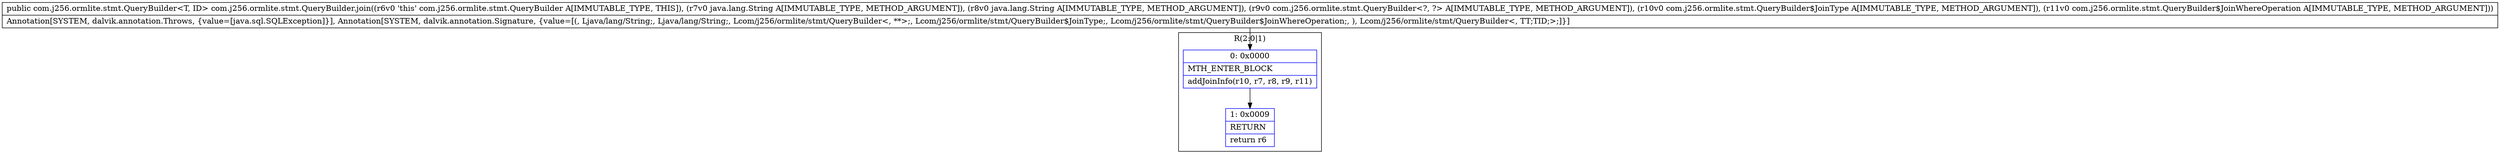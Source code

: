digraph "CFG forcom.j256.ormlite.stmt.QueryBuilder.join(Ljava\/lang\/String;Ljava\/lang\/String;Lcom\/j256\/ormlite\/stmt\/QueryBuilder;Lcom\/j256\/ormlite\/stmt\/QueryBuilder$JoinType;Lcom\/j256\/ormlite\/stmt\/QueryBuilder$JoinWhereOperation;)Lcom\/j256\/ormlite\/stmt\/QueryBuilder;" {
subgraph cluster_Region_1559763013 {
label = "R(2:0|1)";
node [shape=record,color=blue];
Node_0 [shape=record,label="{0\:\ 0x0000|MTH_ENTER_BLOCK\l|addJoinInfo(r10, r7, r8, r9, r11)\l}"];
Node_1 [shape=record,label="{1\:\ 0x0009|RETURN\l|return r6\l}"];
}
MethodNode[shape=record,label="{public com.j256.ormlite.stmt.QueryBuilder\<T, ID\> com.j256.ormlite.stmt.QueryBuilder.join((r6v0 'this' com.j256.ormlite.stmt.QueryBuilder A[IMMUTABLE_TYPE, THIS]), (r7v0 java.lang.String A[IMMUTABLE_TYPE, METHOD_ARGUMENT]), (r8v0 java.lang.String A[IMMUTABLE_TYPE, METHOD_ARGUMENT]), (r9v0 com.j256.ormlite.stmt.QueryBuilder\<?, ?\> A[IMMUTABLE_TYPE, METHOD_ARGUMENT]), (r10v0 com.j256.ormlite.stmt.QueryBuilder$JoinType A[IMMUTABLE_TYPE, METHOD_ARGUMENT]), (r11v0 com.j256.ormlite.stmt.QueryBuilder$JoinWhereOperation A[IMMUTABLE_TYPE, METHOD_ARGUMENT]))  | Annotation[SYSTEM, dalvik.annotation.Throws, \{value=[java.sql.SQLException]\}], Annotation[SYSTEM, dalvik.annotation.Signature, \{value=[(, Ljava\/lang\/String;, Ljava\/lang\/String;, Lcom\/j256\/ormlite\/stmt\/QueryBuilder\<, **\>;, Lcom\/j256\/ormlite\/stmt\/QueryBuilder$JoinType;, Lcom\/j256\/ormlite\/stmt\/QueryBuilder$JoinWhereOperation;, ), Lcom\/j256\/ormlite\/stmt\/QueryBuilder\<, TT;TID;\>;]\}]\l}"];
MethodNode -> Node_0;
Node_0 -> Node_1;
}

